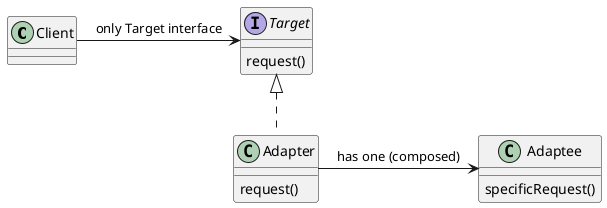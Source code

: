 @startuml

class Client
interface Target {
  request()
}

class Adapter implements Target {
  request()
}

class Adaptee {
  specificRequest()
}

Adapter -right--> Adaptee : has one (composed)
Client  -right--> Target : only Target interface
@enduml
